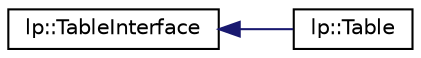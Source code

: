 digraph "Graphical Class Hierarchy"
{
  edge [fontname="Helvetica",fontsize="10",labelfontname="Helvetica",labelfontsize="10"];
  node [fontname="Helvetica",fontsize="10",shape=record];
  rankdir="LR";
  Node0 [label="lp::TableInterface",height=0.2,width=0.4,color="black", fillcolor="white", style="filled",URL="$classlp_1_1TableInterface.html",tooltip="Specificatons of the pure virtual methods. "];
  Node0 -> Node1 [dir="back",color="midnightblue",fontsize="10",style="solid",fontname="Helvetica"];
  Node1 [label="lp::Table",height=0.2,width=0.4,color="black", fillcolor="white", style="filled",URL="$classlp_1_1Table.html",tooltip="Definition of atributes and methods of Table class. "];
}
